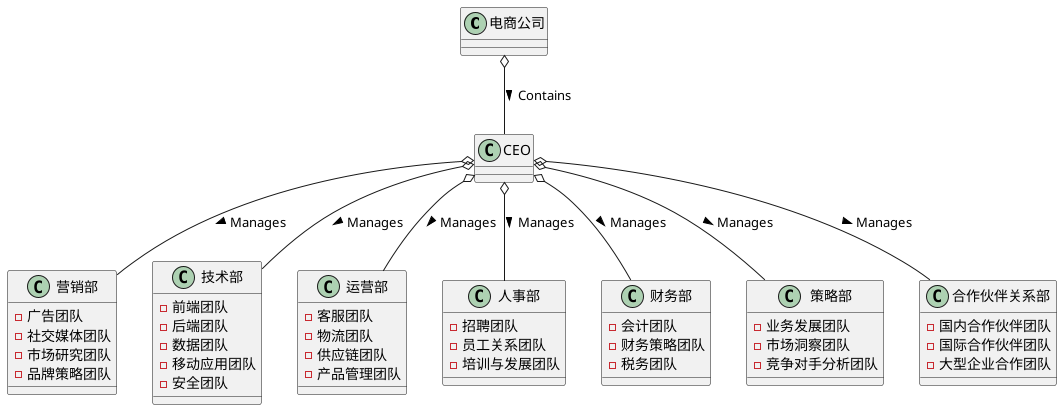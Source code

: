 @startuml

class "电商公司" {
}

class "CEO" {
}

class "营销部" {
   - 广告团队
   - 社交媒体团队
   - 市场研究团队
   - 品牌策略团队
}

class "技术部" {
   - 前端团队
   - 后端团队
   - 数据团队
   - 移动应用团队
   - 安全团队
}

class "运营部" {
   - 客服团队
   - 物流团队
   - 供应链团队
   - 产品管理团队
}

class "人事部" {
   - 招聘团队
   - 员工关系团队
   - 培训与发展团队
}

class "财务部" {
   - 会计团队
   - 财务策略团队
   - 税务团队
}

class "策略部" {
   - 业务发展团队
   - 市场洞察团队
   - 竞争对手分析团队
}

class "合作伙伴关系部" {
   - 国内合作伙伴团队
   - 国际合作伙伴团队
   - 大型企业合作团队
}

"电商公司" o-- "CEO" : Contains >
"CEO" o-- "营销部" : Manages >
"CEO" o-- "技术部" : Manages >
"CEO" o-- "运营部" : Manages >
"CEO" o-- "人事部" : Manages >
"CEO" o-- "财务部" : Manages >
"CEO" o-- "策略部" : Manages >
"CEO" o-- "合作伙伴关系部" : Manages >

@enduml
